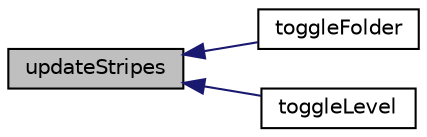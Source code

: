 digraph "updateStripes"
{
  edge [fontname="Helvetica",fontsize="10",labelfontname="Helvetica",labelfontsize="10"];
  node [fontname="Helvetica",fontsize="10",shape=record];
  rankdir="LR";
  Node1 [label="updateStripes",height=0.2,width=0.4,color="black", fillcolor="grey75", style="filled", fontcolor="black"];
  Node1 -> Node2 [dir="back",color="midnightblue",fontsize="10",style="solid",fontname="Helvetica"];
  Node2 [label="toggleFolder",height=0.2,width=0.4,color="black", fillcolor="white", style="filled",URL="$_listen_app_2html_2dynsections_8js.html#af244da4527af2d845dca04f5656376cd"];
  Node1 -> Node3 [dir="back",color="midnightblue",fontsize="10",style="solid",fontname="Helvetica"];
  Node3 [label="toggleLevel",height=0.2,width=0.4,color="black", fillcolor="white", style="filled",URL="$_listen_app_2html_2dynsections_8js.html#a19f577cc1ba571396a85bb1f48bf4df2"];
}
